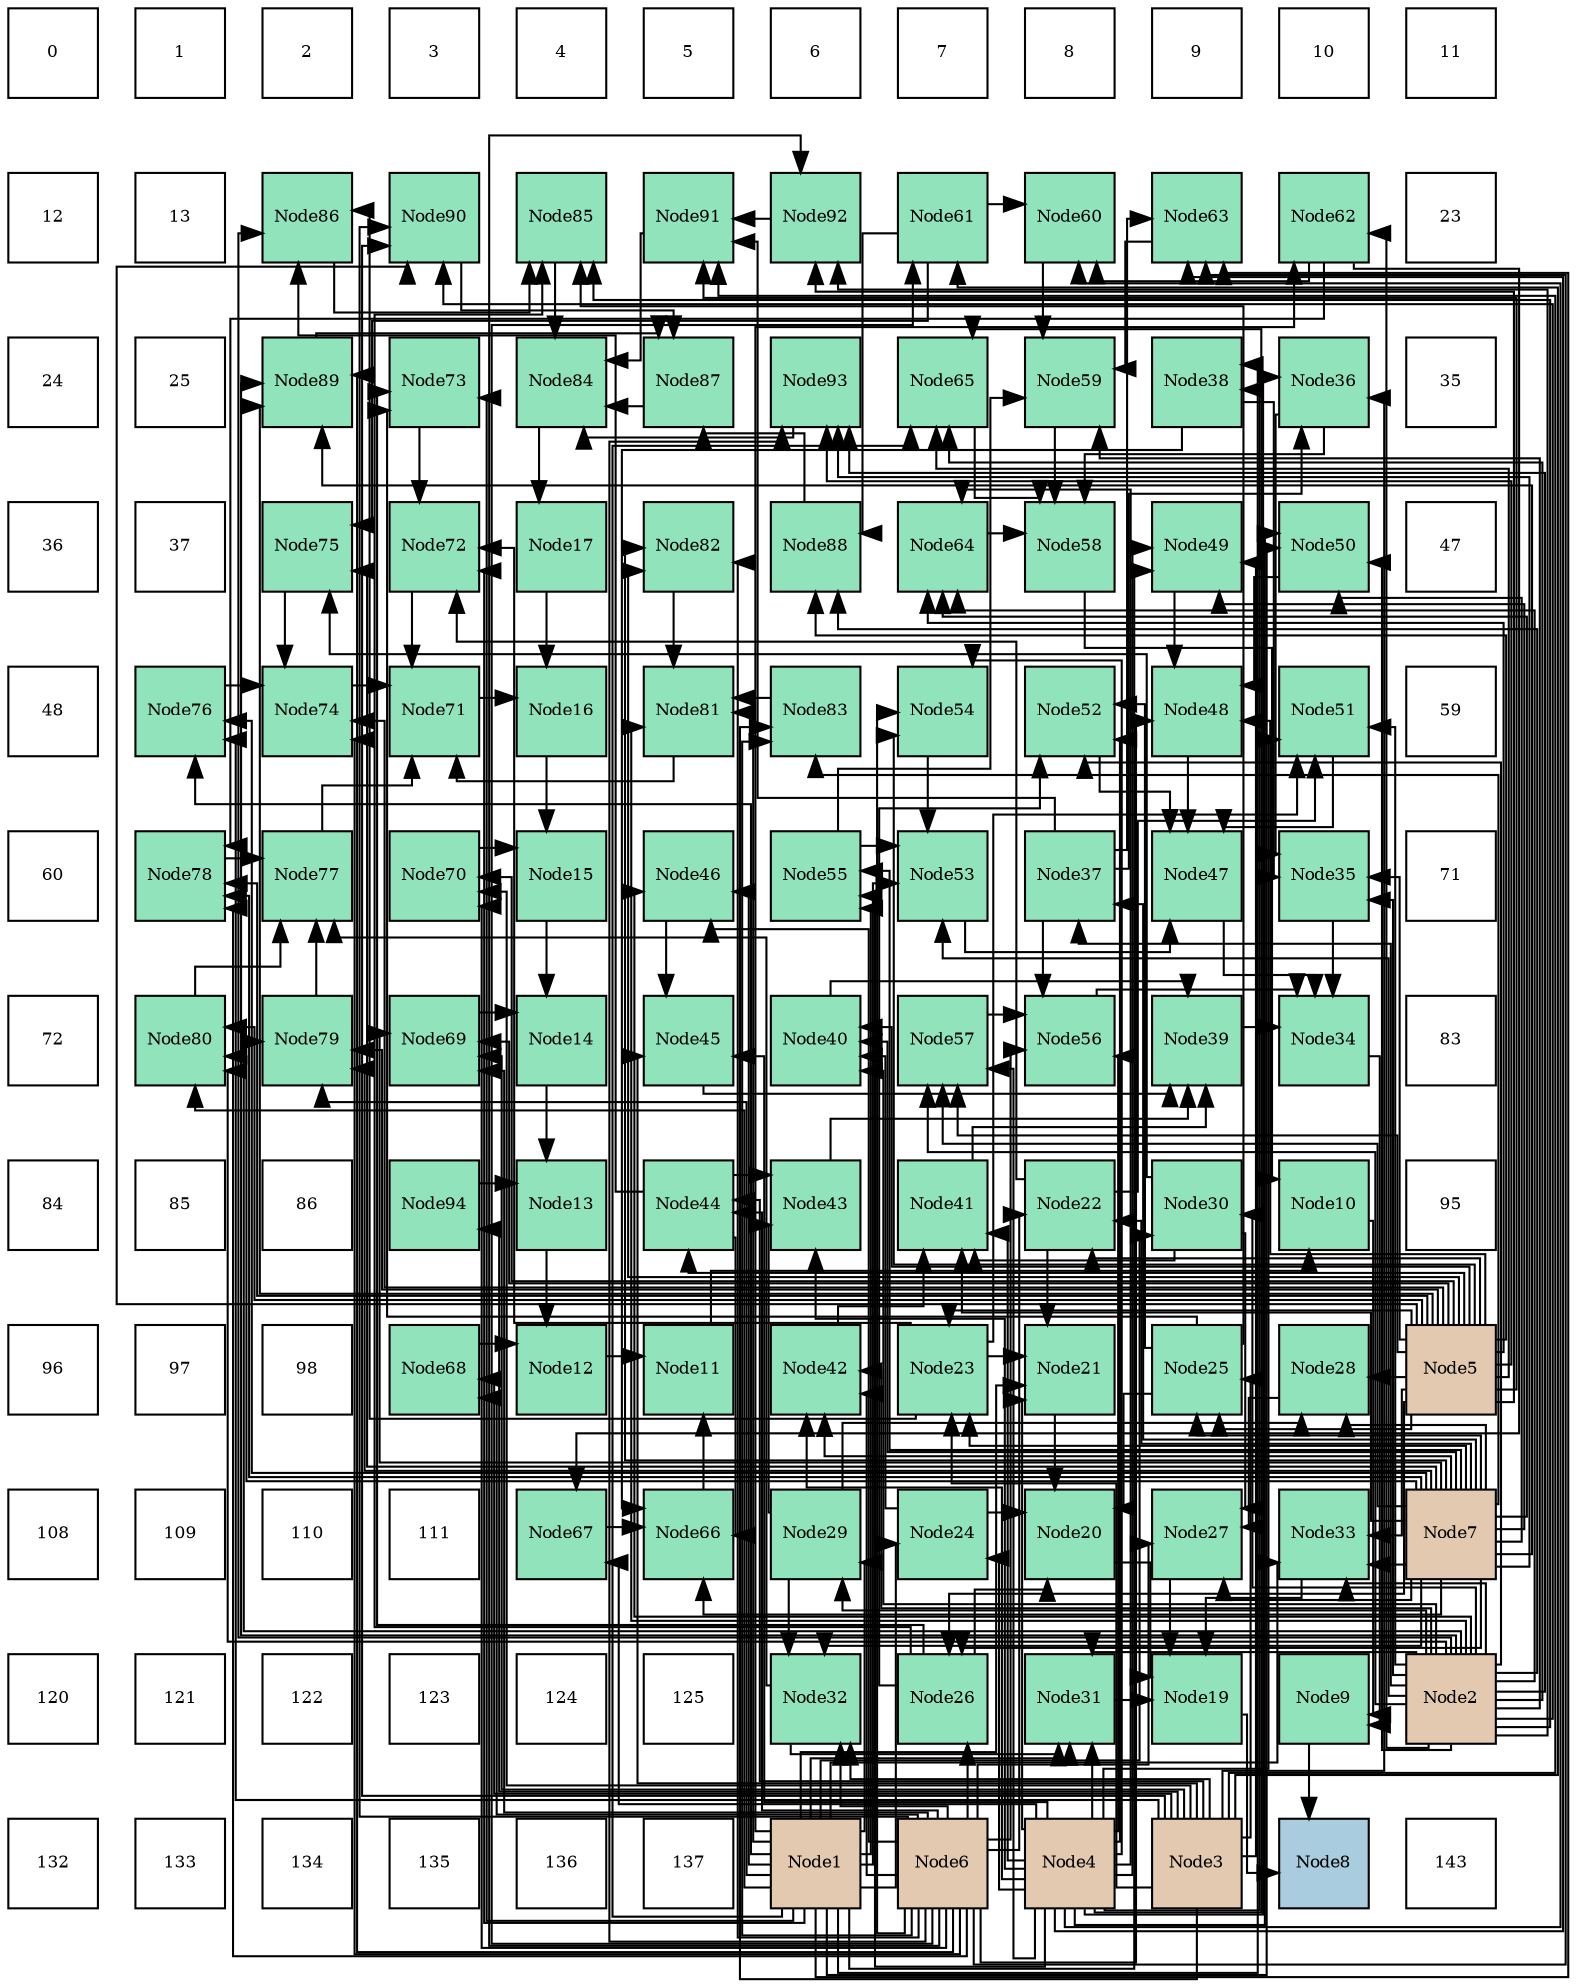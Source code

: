 digraph layout{
 rankdir=TB;
 splines=ortho;
 node [style=filled shape=square fixedsize=true width=0.6];
0[label="0", fontsize=8, fillcolor="#ffffff"];
1[label="1", fontsize=8, fillcolor="#ffffff"];
2[label="2", fontsize=8, fillcolor="#ffffff"];
3[label="3", fontsize=8, fillcolor="#ffffff"];
4[label="4", fontsize=8, fillcolor="#ffffff"];
5[label="5", fontsize=8, fillcolor="#ffffff"];
6[label="6", fontsize=8, fillcolor="#ffffff"];
7[label="7", fontsize=8, fillcolor="#ffffff"];
8[label="8", fontsize=8, fillcolor="#ffffff"];
9[label="9", fontsize=8, fillcolor="#ffffff"];
10[label="10", fontsize=8, fillcolor="#ffffff"];
11[label="11", fontsize=8, fillcolor="#ffffff"];
12[label="12", fontsize=8, fillcolor="#ffffff"];
13[label="13", fontsize=8, fillcolor="#ffffff"];
14[label="Node86", fontsize=8, fillcolor="#91e3bb"];
15[label="Node90", fontsize=8, fillcolor="#91e3bb"];
16[label="Node85", fontsize=8, fillcolor="#91e3bb"];
17[label="Node91", fontsize=8, fillcolor="#91e3bb"];
18[label="Node92", fontsize=8, fillcolor="#91e3bb"];
19[label="Node61", fontsize=8, fillcolor="#91e3bb"];
20[label="Node60", fontsize=8, fillcolor="#91e3bb"];
21[label="Node63", fontsize=8, fillcolor="#91e3bb"];
22[label="Node62", fontsize=8, fillcolor="#91e3bb"];
23[label="23", fontsize=8, fillcolor="#ffffff"];
24[label="24", fontsize=8, fillcolor="#ffffff"];
25[label="25", fontsize=8, fillcolor="#ffffff"];
26[label="Node89", fontsize=8, fillcolor="#91e3bb"];
27[label="Node73", fontsize=8, fillcolor="#91e3bb"];
28[label="Node84", fontsize=8, fillcolor="#91e3bb"];
29[label="Node87", fontsize=8, fillcolor="#91e3bb"];
30[label="Node93", fontsize=8, fillcolor="#91e3bb"];
31[label="Node65", fontsize=8, fillcolor="#91e3bb"];
32[label="Node59", fontsize=8, fillcolor="#91e3bb"];
33[label="Node38", fontsize=8, fillcolor="#91e3bb"];
34[label="Node36", fontsize=8, fillcolor="#91e3bb"];
35[label="35", fontsize=8, fillcolor="#ffffff"];
36[label="36", fontsize=8, fillcolor="#ffffff"];
37[label="37", fontsize=8, fillcolor="#ffffff"];
38[label="Node75", fontsize=8, fillcolor="#91e3bb"];
39[label="Node72", fontsize=8, fillcolor="#91e3bb"];
40[label="Node17", fontsize=8, fillcolor="#91e3bb"];
41[label="Node82", fontsize=8, fillcolor="#91e3bb"];
42[label="Node88", fontsize=8, fillcolor="#91e3bb"];
43[label="Node64", fontsize=8, fillcolor="#91e3bb"];
44[label="Node58", fontsize=8, fillcolor="#91e3bb"];
45[label="Node49", fontsize=8, fillcolor="#91e3bb"];
46[label="Node50", fontsize=8, fillcolor="#91e3bb"];
47[label="47", fontsize=8, fillcolor="#ffffff"];
48[label="48", fontsize=8, fillcolor="#ffffff"];
49[label="Node76", fontsize=8, fillcolor="#91e3bb"];
50[label="Node74", fontsize=8, fillcolor="#91e3bb"];
51[label="Node71", fontsize=8, fillcolor="#91e3bb"];
52[label="Node16", fontsize=8, fillcolor="#91e3bb"];
53[label="Node81", fontsize=8, fillcolor="#91e3bb"];
54[label="Node83", fontsize=8, fillcolor="#91e3bb"];
55[label="Node54", fontsize=8, fillcolor="#91e3bb"];
56[label="Node52", fontsize=8, fillcolor="#91e3bb"];
57[label="Node48", fontsize=8, fillcolor="#91e3bb"];
58[label="Node51", fontsize=8, fillcolor="#91e3bb"];
59[label="59", fontsize=8, fillcolor="#ffffff"];
60[label="60", fontsize=8, fillcolor="#ffffff"];
61[label="Node78", fontsize=8, fillcolor="#91e3bb"];
62[label="Node77", fontsize=8, fillcolor="#91e3bb"];
63[label="Node70", fontsize=8, fillcolor="#91e3bb"];
64[label="Node15", fontsize=8, fillcolor="#91e3bb"];
65[label="Node46", fontsize=8, fillcolor="#91e3bb"];
66[label="Node55", fontsize=8, fillcolor="#91e3bb"];
67[label="Node53", fontsize=8, fillcolor="#91e3bb"];
68[label="Node37", fontsize=8, fillcolor="#91e3bb"];
69[label="Node47", fontsize=8, fillcolor="#91e3bb"];
70[label="Node35", fontsize=8, fillcolor="#91e3bb"];
71[label="71", fontsize=8, fillcolor="#ffffff"];
72[label="72", fontsize=8, fillcolor="#ffffff"];
73[label="Node80", fontsize=8, fillcolor="#91e3bb"];
74[label="Node79", fontsize=8, fillcolor="#91e3bb"];
75[label="Node69", fontsize=8, fillcolor="#91e3bb"];
76[label="Node14", fontsize=8, fillcolor="#91e3bb"];
77[label="Node45", fontsize=8, fillcolor="#91e3bb"];
78[label="Node40", fontsize=8, fillcolor="#91e3bb"];
79[label="Node57", fontsize=8, fillcolor="#91e3bb"];
80[label="Node56", fontsize=8, fillcolor="#91e3bb"];
81[label="Node39", fontsize=8, fillcolor="#91e3bb"];
82[label="Node34", fontsize=8, fillcolor="#91e3bb"];
83[label="83", fontsize=8, fillcolor="#ffffff"];
84[label="84", fontsize=8, fillcolor="#ffffff"];
85[label="85", fontsize=8, fillcolor="#ffffff"];
86[label="86", fontsize=8, fillcolor="#ffffff"];
87[label="Node94", fontsize=8, fillcolor="#91e3bb"];
88[label="Node13", fontsize=8, fillcolor="#91e3bb"];
89[label="Node44", fontsize=8, fillcolor="#91e3bb"];
90[label="Node43", fontsize=8, fillcolor="#91e3bb"];
91[label="Node41", fontsize=8, fillcolor="#91e3bb"];
92[label="Node22", fontsize=8, fillcolor="#91e3bb"];
93[label="Node30", fontsize=8, fillcolor="#91e3bb"];
94[label="Node10", fontsize=8, fillcolor="#91e3bb"];
95[label="95", fontsize=8, fillcolor="#ffffff"];
96[label="96", fontsize=8, fillcolor="#ffffff"];
97[label="97", fontsize=8, fillcolor="#ffffff"];
98[label="98", fontsize=8, fillcolor="#ffffff"];
99[label="Node68", fontsize=8, fillcolor="#91e3bb"];
100[label="Node12", fontsize=8, fillcolor="#91e3bb"];
101[label="Node11", fontsize=8, fillcolor="#91e3bb"];
102[label="Node42", fontsize=8, fillcolor="#91e3bb"];
103[label="Node23", fontsize=8, fillcolor="#91e3bb"];
104[label="Node21", fontsize=8, fillcolor="#91e3bb"];
105[label="Node25", fontsize=8, fillcolor="#91e3bb"];
106[label="Node28", fontsize=8, fillcolor="#91e3bb"];
107[label="Node5", fontsize=8, fillcolor="#e3c9af"];
108[label="108", fontsize=8, fillcolor="#ffffff"];
109[label="109", fontsize=8, fillcolor="#ffffff"];
110[label="110", fontsize=8, fillcolor="#ffffff"];
111[label="111", fontsize=8, fillcolor="#ffffff"];
112[label="Node67", fontsize=8, fillcolor="#91e3bb"];
113[label="Node66", fontsize=8, fillcolor="#91e3bb"];
114[label="Node29", fontsize=8, fillcolor="#91e3bb"];
115[label="Node24", fontsize=8, fillcolor="#91e3bb"];
116[label="Node20", fontsize=8, fillcolor="#91e3bb"];
117[label="Node27", fontsize=8, fillcolor="#91e3bb"];
118[label="Node33", fontsize=8, fillcolor="#91e3bb"];
119[label="Node7", fontsize=8, fillcolor="#e3c9af"];
120[label="120", fontsize=8, fillcolor="#ffffff"];
121[label="121", fontsize=8, fillcolor="#ffffff"];
122[label="122", fontsize=8, fillcolor="#ffffff"];
123[label="123", fontsize=8, fillcolor="#ffffff"];
124[label="124", fontsize=8, fillcolor="#ffffff"];
125[label="125", fontsize=8, fillcolor="#ffffff"];
126[label="Node32", fontsize=8, fillcolor="#91e3bb"];
127[label="Node26", fontsize=8, fillcolor="#91e3bb"];
128[label="Node31", fontsize=8, fillcolor="#91e3bb"];
129[label="Node19", fontsize=8, fillcolor="#91e3bb"];
130[label="Node9", fontsize=8, fillcolor="#91e3bb"];
131[label="Node2", fontsize=8, fillcolor="#e3c9af"];
132[label="132", fontsize=8, fillcolor="#ffffff"];
133[label="133", fontsize=8, fillcolor="#ffffff"];
134[label="134", fontsize=8, fillcolor="#ffffff"];
135[label="135", fontsize=8, fillcolor="#ffffff"];
136[label="136", fontsize=8, fillcolor="#ffffff"];
137[label="137", fontsize=8, fillcolor="#ffffff"];
138[label="Node1", fontsize=8, fillcolor="#e3c9af"];
139[label="Node6", fontsize=8, fillcolor="#e3c9af"];
140[label="Node4", fontsize=8, fillcolor="#e3c9af"];
141[label="Node3", fontsize=8, fillcolor="#e3c9af"];
142[label="Node8", fontsize=8, fillcolor="#a9ccde"];
143[label="143", fontsize=8, fillcolor="#ffffff"];
edge [constraint=false, style=vis];130 -> 142;
129 -> 142;
94 -> 130;
82 -> 130;
101 -> 94;
44 -> 94;
100 -> 101;
113 -> 101;
88 -> 100;
99 -> 100;
76 -> 88;
87 -> 88;
64 -> 76;
75 -> 76;
52 -> 64;
63 -> 64;
40 -> 52;
51 -> 52;
28 -> 40;
116 -> 129;
117 -> 129;
128 -> 129;
118 -> 129;
70 -> 82;
81 -> 82;
69 -> 82;
80 -> 82;
32 -> 44;
34 -> 44;
43 -> 44;
31 -> 44;
39 -> 51;
50 -> 51;
62 -> 51;
53 -> 51;
16 -> 28;
29 -> 28;
17 -> 28;
30 -> 28;
104 -> 116;
115 -> 116;
105 -> 116;
127 -> 116;
106 -> 117;
93 -> 117;
139 -> 117;
119 -> 117;
126 -> 128;
138 -> 128;
131 -> 128;
140 -> 128;
34 -> 70;
33 -> 70;
131 -> 70;
107 -> 70;
78 -> 81;
91 -> 81;
90 -> 81;
77 -> 81;
57 -> 69;
58 -> 69;
56 -> 69;
67 -> 69;
20 -> 32;
21 -> 32;
66 -> 32;
131 -> 32;
112 -> 113;
33 -> 113;
89 -> 113;
119 -> 113;
27 -> 39;
92 -> 39;
103 -> 39;
138 -> 39;
38 -> 50;
49 -> 50;
107 -> 50;
139 -> 50;
126 -> 62;
61 -> 62;
74 -> 62;
73 -> 62;
14 -> 16;
105 -> 16;
127 -> 16;
131 -> 16;
42 -> 29;
26 -> 29;
15 -> 29;
92 -> 104;
103 -> 104;
138 -> 104;
140 -> 104;
114 -> 106;
107 -> 106;
119 -> 106;
114 -> 126;
141 -> 126;
139 -> 126;
119 -> 126;
68 -> 34;
141 -> 34;
140 -> 34;
115 -> 78;
131 -> 78;
107 -> 78;
119 -> 78;
93 -> 91;
102 -> 91;
140 -> 91;
119 -> 91;
114 -> 90;
89 -> 90;
140 -> 90;
65 -> 77;
141 -> 77;
140 -> 77;
45 -> 57;
46 -> 57;
107 -> 57;
139 -> 57;
92 -> 58;
103 -> 58;
131 -> 58;
140 -> 58;
105 -> 56;
127 -> 56;
131 -> 56;
140 -> 56;
55 -> 67;
66 -> 67;
138 -> 67;
131 -> 67;
68 -> 80;
79 -> 80;
140 -> 80;
139 -> 80;
19 -> 20;
22 -> 20;
140 -> 20;
68 -> 21;
138 -> 21;
140 -> 21;
139 -> 21;
22 -> 112;
140 -> 112;
105 -> 27;
127 -> 27;
138 -> 27;
93 -> 38;
19 -> 38;
119 -> 38;
22 -> 61;
107 -> 61;
139 -> 61;
119 -> 61;
41 -> 53;
54 -> 53;
138 -> 53;
131 -> 53;
103 -> 14;
89 -> 14;
131 -> 14;
19 -> 42;
131 -> 42;
107 -> 42;
68 -> 17;
18 -> 17;
141 -> 17;
107 -> 17;
107 -> 92;
139 -> 92;
119 -> 92;
141 -> 103;
107 -> 103;
119 -> 103;
138 -> 115;
140 -> 115;
141 -> 105;
107 -> 105;
119 -> 105;
107 -> 127;
139 -> 127;
119 -> 127;
138 -> 114;
131 -> 114;
138 -> 93;
131 -> 93;
138 -> 118;
131 -> 118;
107 -> 118;
119 -> 118;
131 -> 68;
119 -> 68;
138 -> 33;
140 -> 33;
131 -> 102;
140 -> 102;
139 -> 102;
119 -> 102;
141 -> 89;
107 -> 89;
139 -> 89;
138 -> 65;
131 -> 65;
139 -> 65;
138 -> 45;
141 -> 45;
140 -> 45;
119 -> 45;
138 -> 46;
131 -> 46;
140 -> 46;
119 -> 46;
140 -> 55;
107 -> 55;
139 -> 55;
138 -> 66;
140 -> 66;
119 -> 66;
131 -> 79;
140 -> 79;
107 -> 79;
119 -> 79;
141 -> 19;
139 -> 19;
138 -> 22;
131 -> 22;
131 -> 43;
140 -> 43;
107 -> 43;
119 -> 43;
138 -> 31;
131 -> 31;
140 -> 31;
107 -> 31;
141 -> 99;
139 -> 99;
141 -> 75;
107 -> 75;
139 -> 75;
119 -> 75;
141 -> 63;
107 -> 63;
139 -> 63;
138 -> 49;
141 -> 49;
119 -> 49;
138 -> 74;
131 -> 74;
107 -> 74;
119 -> 74;
138 -> 73;
131 -> 73;
107 -> 73;
119 -> 73;
107 -> 41;
139 -> 41;
119 -> 41;
141 -> 54;
139 -> 54;
119 -> 54;
131 -> 26;
107 -> 26;
139 -> 26;
119 -> 26;
131 -> 15;
141 -> 15;
107 -> 15;
139 -> 15;
131 -> 18;
107 -> 18;
139 -> 18;
131 -> 30;
107 -> 30;
139 -> 30;
119 -> 30;
141 -> 87;
edge [constraint=true, style=invis];
0 -> 12 -> 24 -> 36 -> 48 -> 60 -> 72 -> 84 -> 96 -> 108 -> 120 -> 132;
1 -> 13 -> 25 -> 37 -> 49 -> 61 -> 73 -> 85 -> 97 -> 109 -> 121 -> 133;
2 -> 14 -> 26 -> 38 -> 50 -> 62 -> 74 -> 86 -> 98 -> 110 -> 122 -> 134;
3 -> 15 -> 27 -> 39 -> 51 -> 63 -> 75 -> 87 -> 99 -> 111 -> 123 -> 135;
4 -> 16 -> 28 -> 40 -> 52 -> 64 -> 76 -> 88 -> 100 -> 112 -> 124 -> 136;
5 -> 17 -> 29 -> 41 -> 53 -> 65 -> 77 -> 89 -> 101 -> 113 -> 125 -> 137;
6 -> 18 -> 30 -> 42 -> 54 -> 66 -> 78 -> 90 -> 102 -> 114 -> 126 -> 138;
7 -> 19 -> 31 -> 43 -> 55 -> 67 -> 79 -> 91 -> 103 -> 115 -> 127 -> 139;
8 -> 20 -> 32 -> 44 -> 56 -> 68 -> 80 -> 92 -> 104 -> 116 -> 128 -> 140;
9 -> 21 -> 33 -> 45 -> 57 -> 69 -> 81 -> 93 -> 105 -> 117 -> 129 -> 141;
10 -> 22 -> 34 -> 46 -> 58 -> 70 -> 82 -> 94 -> 106 -> 118 -> 130 -> 142;
11 -> 23 -> 35 -> 47 -> 59 -> 71 -> 83 -> 95 -> 107 -> 119 -> 131 -> 143;
rank = same {0 -> 1 -> 2 -> 3 -> 4 -> 5 -> 6 -> 7 -> 8 -> 9 -> 10 -> 11};
rank = same {12 -> 13 -> 14 -> 15 -> 16 -> 17 -> 18 -> 19 -> 20 -> 21 -> 22 -> 23};
rank = same {24 -> 25 -> 26 -> 27 -> 28 -> 29 -> 30 -> 31 -> 32 -> 33 -> 34 -> 35};
rank = same {36 -> 37 -> 38 -> 39 -> 40 -> 41 -> 42 -> 43 -> 44 -> 45 -> 46 -> 47};
rank = same {48 -> 49 -> 50 -> 51 -> 52 -> 53 -> 54 -> 55 -> 56 -> 57 -> 58 -> 59};
rank = same {60 -> 61 -> 62 -> 63 -> 64 -> 65 -> 66 -> 67 -> 68 -> 69 -> 70 -> 71};
rank = same {72 -> 73 -> 74 -> 75 -> 76 -> 77 -> 78 -> 79 -> 80 -> 81 -> 82 -> 83};
rank = same {84 -> 85 -> 86 -> 87 -> 88 -> 89 -> 90 -> 91 -> 92 -> 93 -> 94 -> 95};
rank = same {96 -> 97 -> 98 -> 99 -> 100 -> 101 -> 102 -> 103 -> 104 -> 105 -> 106 -> 107};
rank = same {108 -> 109 -> 110 -> 111 -> 112 -> 113 -> 114 -> 115 -> 116 -> 117 -> 118 -> 119};
rank = same {120 -> 121 -> 122 -> 123 -> 124 -> 125 -> 126 -> 127 -> 128 -> 129 -> 130 -> 131};
rank = same {132 -> 133 -> 134 -> 135 -> 136 -> 137 -> 138 -> 139 -> 140 -> 141 -> 142 -> 143};
}